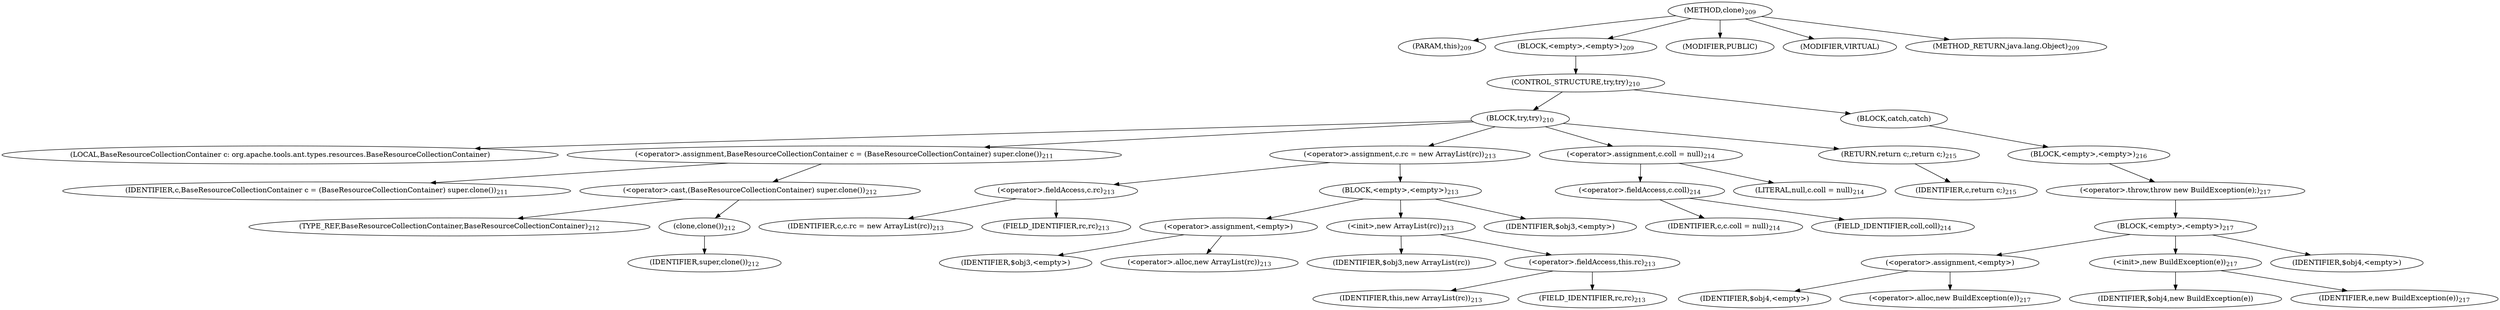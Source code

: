 digraph "clone" {  
"363" [label = <(METHOD,clone)<SUB>209</SUB>> ]
"364" [label = <(PARAM,this)<SUB>209</SUB>> ]
"365" [label = <(BLOCK,&lt;empty&gt;,&lt;empty&gt;)<SUB>209</SUB>> ]
"366" [label = <(CONTROL_STRUCTURE,try,try)<SUB>210</SUB>> ]
"367" [label = <(BLOCK,try,try)<SUB>210</SUB>> ]
"368" [label = <(LOCAL,BaseResourceCollectionContainer c: org.apache.tools.ant.types.resources.BaseResourceCollectionContainer)> ]
"369" [label = <(&lt;operator&gt;.assignment,BaseResourceCollectionContainer c = (BaseResourceCollectionContainer) super.clone())<SUB>211</SUB>> ]
"370" [label = <(IDENTIFIER,c,BaseResourceCollectionContainer c = (BaseResourceCollectionContainer) super.clone())<SUB>211</SUB>> ]
"371" [label = <(&lt;operator&gt;.cast,(BaseResourceCollectionContainer) super.clone())<SUB>212</SUB>> ]
"372" [label = <(TYPE_REF,BaseResourceCollectionContainer,BaseResourceCollectionContainer)<SUB>212</SUB>> ]
"373" [label = <(clone,clone())<SUB>212</SUB>> ]
"374" [label = <(IDENTIFIER,super,clone())<SUB>212</SUB>> ]
"375" [label = <(&lt;operator&gt;.assignment,c.rc = new ArrayList(rc))<SUB>213</SUB>> ]
"376" [label = <(&lt;operator&gt;.fieldAccess,c.rc)<SUB>213</SUB>> ]
"377" [label = <(IDENTIFIER,c,c.rc = new ArrayList(rc))<SUB>213</SUB>> ]
"378" [label = <(FIELD_IDENTIFIER,rc,rc)<SUB>213</SUB>> ]
"379" [label = <(BLOCK,&lt;empty&gt;,&lt;empty&gt;)<SUB>213</SUB>> ]
"380" [label = <(&lt;operator&gt;.assignment,&lt;empty&gt;)> ]
"381" [label = <(IDENTIFIER,$obj3,&lt;empty&gt;)> ]
"382" [label = <(&lt;operator&gt;.alloc,new ArrayList(rc))<SUB>213</SUB>> ]
"383" [label = <(&lt;init&gt;,new ArrayList(rc))<SUB>213</SUB>> ]
"384" [label = <(IDENTIFIER,$obj3,new ArrayList(rc))> ]
"385" [label = <(&lt;operator&gt;.fieldAccess,this.rc)<SUB>213</SUB>> ]
"386" [label = <(IDENTIFIER,this,new ArrayList(rc))<SUB>213</SUB>> ]
"387" [label = <(FIELD_IDENTIFIER,rc,rc)<SUB>213</SUB>> ]
"388" [label = <(IDENTIFIER,$obj3,&lt;empty&gt;)> ]
"389" [label = <(&lt;operator&gt;.assignment,c.coll = null)<SUB>214</SUB>> ]
"390" [label = <(&lt;operator&gt;.fieldAccess,c.coll)<SUB>214</SUB>> ]
"391" [label = <(IDENTIFIER,c,c.coll = null)<SUB>214</SUB>> ]
"392" [label = <(FIELD_IDENTIFIER,coll,coll)<SUB>214</SUB>> ]
"393" [label = <(LITERAL,null,c.coll = null)<SUB>214</SUB>> ]
"394" [label = <(RETURN,return c;,return c;)<SUB>215</SUB>> ]
"395" [label = <(IDENTIFIER,c,return c;)<SUB>215</SUB>> ]
"396" [label = <(BLOCK,catch,catch)> ]
"397" [label = <(BLOCK,&lt;empty&gt;,&lt;empty&gt;)<SUB>216</SUB>> ]
"398" [label = <(&lt;operator&gt;.throw,throw new BuildException(e);)<SUB>217</SUB>> ]
"399" [label = <(BLOCK,&lt;empty&gt;,&lt;empty&gt;)<SUB>217</SUB>> ]
"400" [label = <(&lt;operator&gt;.assignment,&lt;empty&gt;)> ]
"401" [label = <(IDENTIFIER,$obj4,&lt;empty&gt;)> ]
"402" [label = <(&lt;operator&gt;.alloc,new BuildException(e))<SUB>217</SUB>> ]
"403" [label = <(&lt;init&gt;,new BuildException(e))<SUB>217</SUB>> ]
"404" [label = <(IDENTIFIER,$obj4,new BuildException(e))> ]
"405" [label = <(IDENTIFIER,e,new BuildException(e))<SUB>217</SUB>> ]
"406" [label = <(IDENTIFIER,$obj4,&lt;empty&gt;)> ]
"407" [label = <(MODIFIER,PUBLIC)> ]
"408" [label = <(MODIFIER,VIRTUAL)> ]
"409" [label = <(METHOD_RETURN,java.lang.Object)<SUB>209</SUB>> ]
  "363" -> "364" 
  "363" -> "365" 
  "363" -> "407" 
  "363" -> "408" 
  "363" -> "409" 
  "365" -> "366" 
  "366" -> "367" 
  "366" -> "396" 
  "367" -> "368" 
  "367" -> "369" 
  "367" -> "375" 
  "367" -> "389" 
  "367" -> "394" 
  "369" -> "370" 
  "369" -> "371" 
  "371" -> "372" 
  "371" -> "373" 
  "373" -> "374" 
  "375" -> "376" 
  "375" -> "379" 
  "376" -> "377" 
  "376" -> "378" 
  "379" -> "380" 
  "379" -> "383" 
  "379" -> "388" 
  "380" -> "381" 
  "380" -> "382" 
  "383" -> "384" 
  "383" -> "385" 
  "385" -> "386" 
  "385" -> "387" 
  "389" -> "390" 
  "389" -> "393" 
  "390" -> "391" 
  "390" -> "392" 
  "394" -> "395" 
  "396" -> "397" 
  "397" -> "398" 
  "398" -> "399" 
  "399" -> "400" 
  "399" -> "403" 
  "399" -> "406" 
  "400" -> "401" 
  "400" -> "402" 
  "403" -> "404" 
  "403" -> "405" 
}

